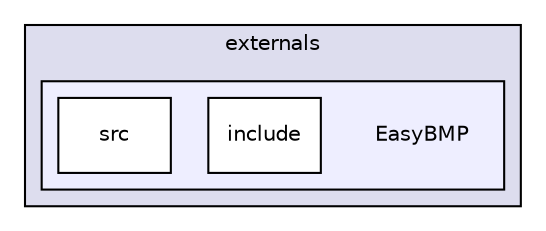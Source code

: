 digraph "externals/EasyBMP" {
  compound=true
  node [ fontsize="10", fontname="Helvetica"];
  edge [ labelfontsize="10", labelfontname="Helvetica"];
  subgraph clusterdir_2cd22813d85f759191becb0484c783ca {
    graph [ bgcolor="#ddddee", pencolor="black", label="externals" fontname="Helvetica", fontsize="10", URL="dir_2cd22813d85f759191becb0484c783ca.html"]
  subgraph clusterdir_d89fc995d3477d064b67b81665f48956 {
    graph [ bgcolor="#eeeeff", pencolor="black", label="" URL="dir_d89fc995d3477d064b67b81665f48956.html"];
    dir_d89fc995d3477d064b67b81665f48956 [shape=plaintext label="EasyBMP"];
    dir_74ec0741a6beae8d329a1735f9441f4a [shape=box label="include" color="black" fillcolor="white" style="filled" URL="dir_74ec0741a6beae8d329a1735f9441f4a.html"];
    dir_d587f146143a0898401eda30c2fd56a2 [shape=box label="src" color="black" fillcolor="white" style="filled" URL="dir_d587f146143a0898401eda30c2fd56a2.html"];
  }
  }
}
